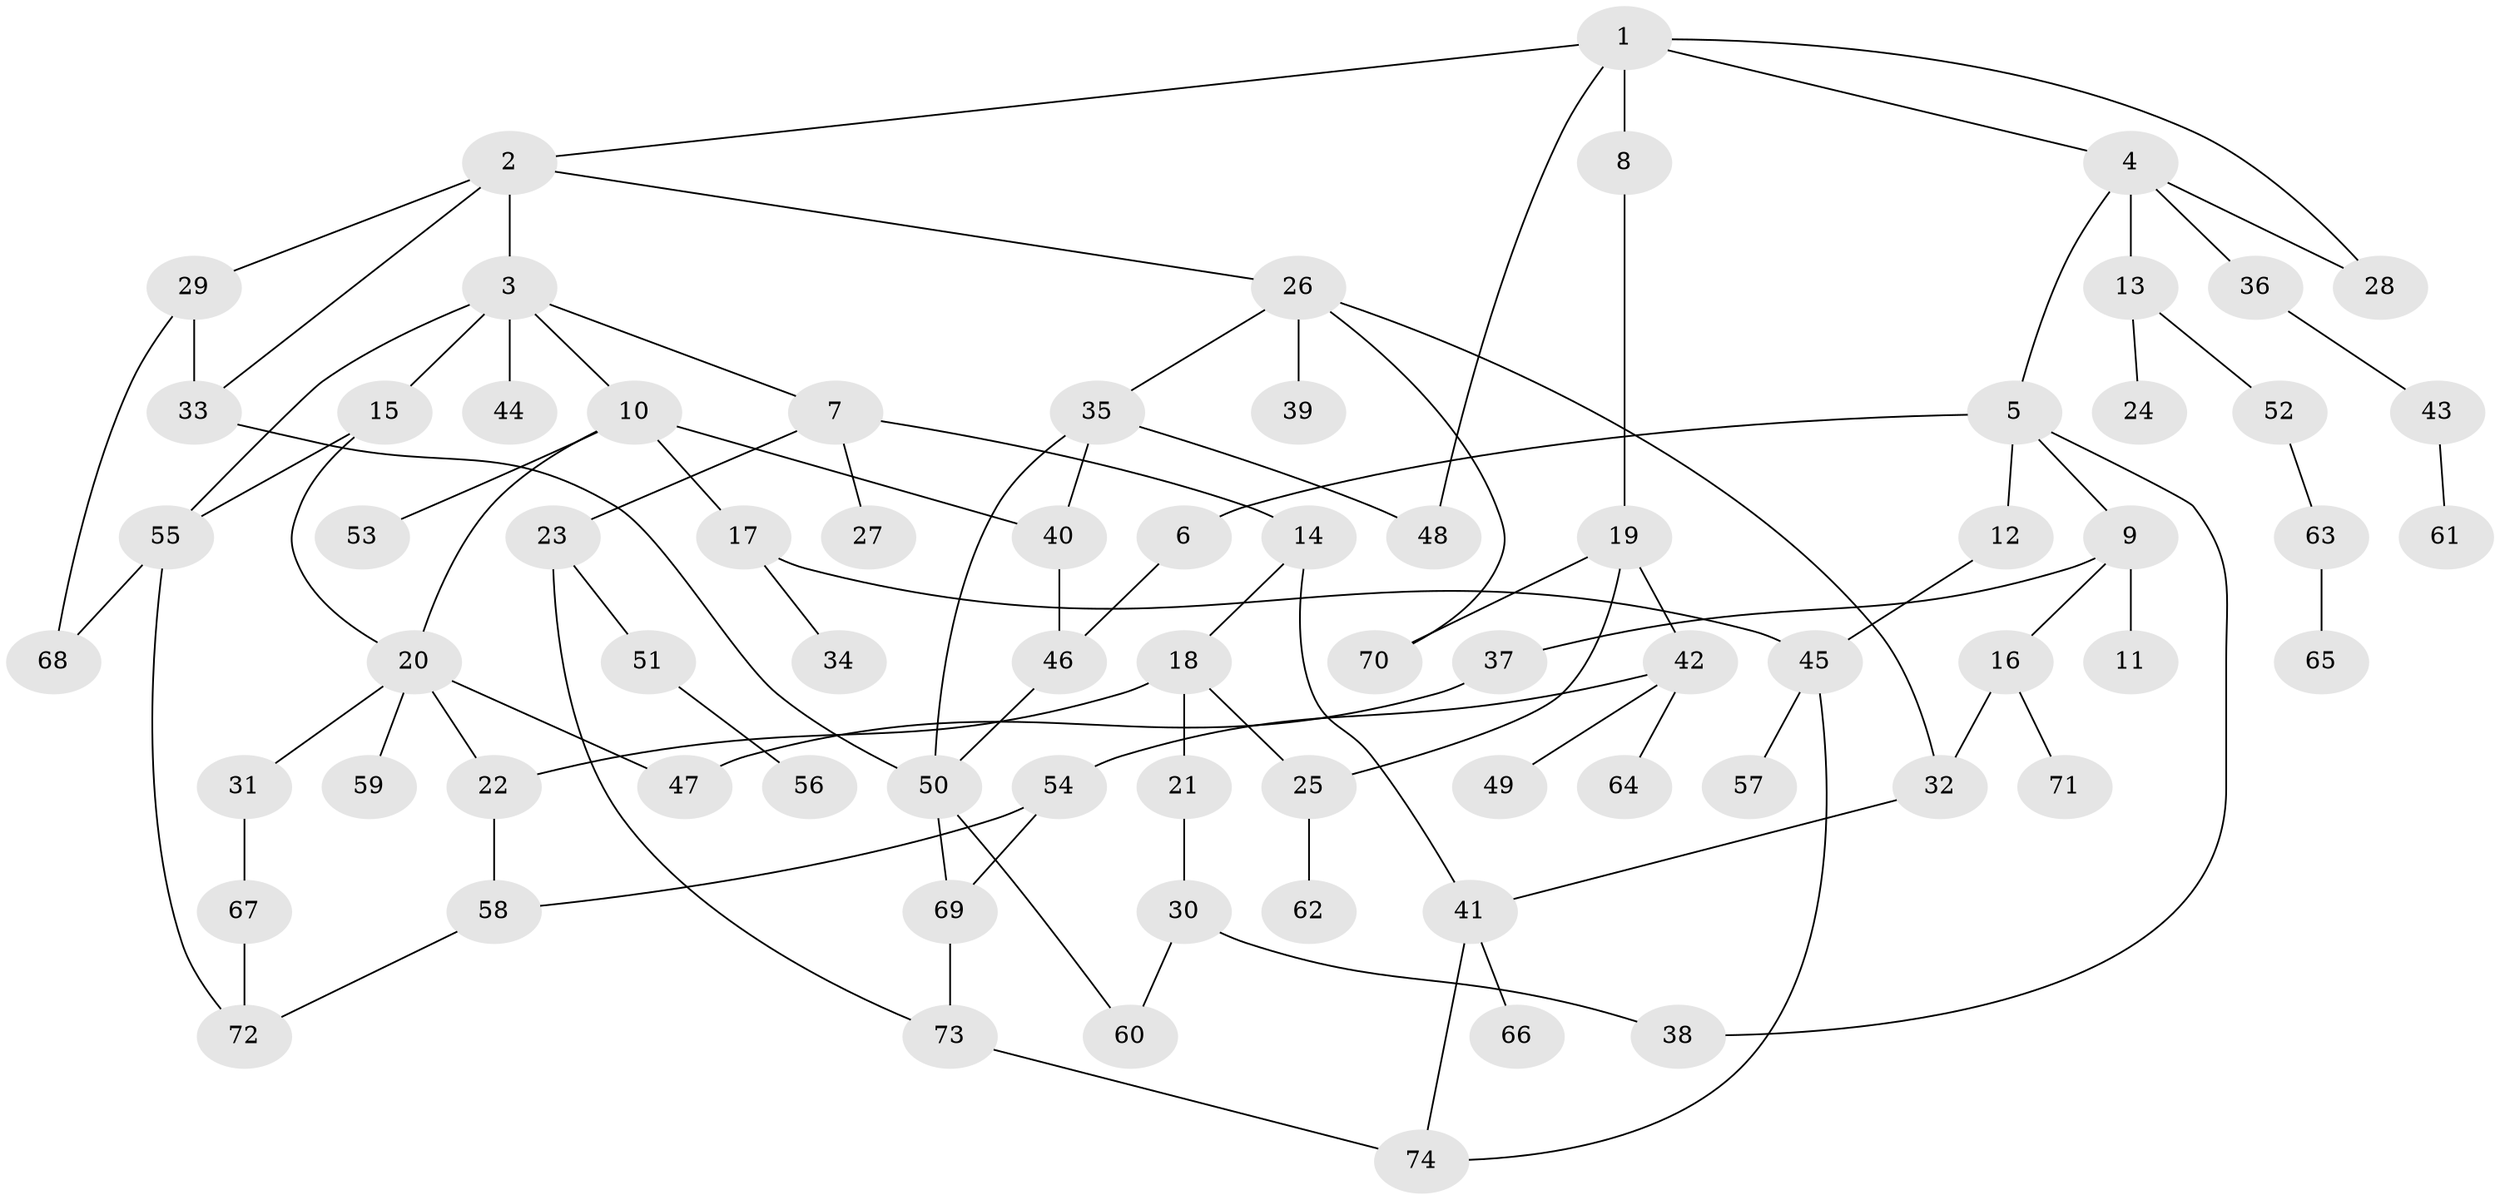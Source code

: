 // coarse degree distribution, {9: 0.02702702702702703, 5: 0.16216216216216217, 4: 0.13513513513513514, 2: 0.1891891891891892, 3: 0.21621621621621623, 10: 0.02702702702702703, 1: 0.24324324324324326}
// Generated by graph-tools (version 1.1) at 2025/17/03/04/25 18:17:07]
// undirected, 74 vertices, 99 edges
graph export_dot {
graph [start="1"]
  node [color=gray90,style=filled];
  1;
  2;
  3;
  4;
  5;
  6;
  7;
  8;
  9;
  10;
  11;
  12;
  13;
  14;
  15;
  16;
  17;
  18;
  19;
  20;
  21;
  22;
  23;
  24;
  25;
  26;
  27;
  28;
  29;
  30;
  31;
  32;
  33;
  34;
  35;
  36;
  37;
  38;
  39;
  40;
  41;
  42;
  43;
  44;
  45;
  46;
  47;
  48;
  49;
  50;
  51;
  52;
  53;
  54;
  55;
  56;
  57;
  58;
  59;
  60;
  61;
  62;
  63;
  64;
  65;
  66;
  67;
  68;
  69;
  70;
  71;
  72;
  73;
  74;
  1 -- 2;
  1 -- 4;
  1 -- 8;
  1 -- 28;
  1 -- 48;
  2 -- 3;
  2 -- 26;
  2 -- 29;
  2 -- 33;
  3 -- 7;
  3 -- 10;
  3 -- 15;
  3 -- 44;
  3 -- 55;
  4 -- 5;
  4 -- 13;
  4 -- 36;
  4 -- 28;
  5 -- 6;
  5 -- 9;
  5 -- 12;
  5 -- 38;
  6 -- 46;
  7 -- 14;
  7 -- 23;
  7 -- 27;
  8 -- 19;
  9 -- 11;
  9 -- 16;
  9 -- 37;
  10 -- 17;
  10 -- 20;
  10 -- 53;
  10 -- 40;
  12 -- 45;
  13 -- 24;
  13 -- 52;
  14 -- 18;
  14 -- 41;
  15 -- 55;
  15 -- 20;
  16 -- 71;
  16 -- 32;
  17 -- 34;
  17 -- 45;
  18 -- 21;
  18 -- 25;
  18 -- 22;
  19 -- 42;
  19 -- 70;
  19 -- 25;
  20 -- 22;
  20 -- 31;
  20 -- 47;
  20 -- 59;
  21 -- 30;
  22 -- 58;
  23 -- 51;
  23 -- 73;
  25 -- 62;
  26 -- 32;
  26 -- 35;
  26 -- 39;
  26 -- 70;
  29 -- 33;
  29 -- 68;
  30 -- 60;
  30 -- 38;
  31 -- 67;
  32 -- 41;
  33 -- 50;
  35 -- 40;
  35 -- 48;
  35 -- 50;
  36 -- 43;
  37 -- 47;
  40 -- 46;
  41 -- 66;
  41 -- 74;
  42 -- 49;
  42 -- 54;
  42 -- 64;
  43 -- 61;
  45 -- 57;
  45 -- 74;
  46 -- 50;
  50 -- 60;
  50 -- 69;
  51 -- 56;
  52 -- 63;
  54 -- 58;
  54 -- 69;
  55 -- 72;
  55 -- 68;
  58 -- 72;
  63 -- 65;
  67 -- 72;
  69 -- 73;
  73 -- 74;
}
